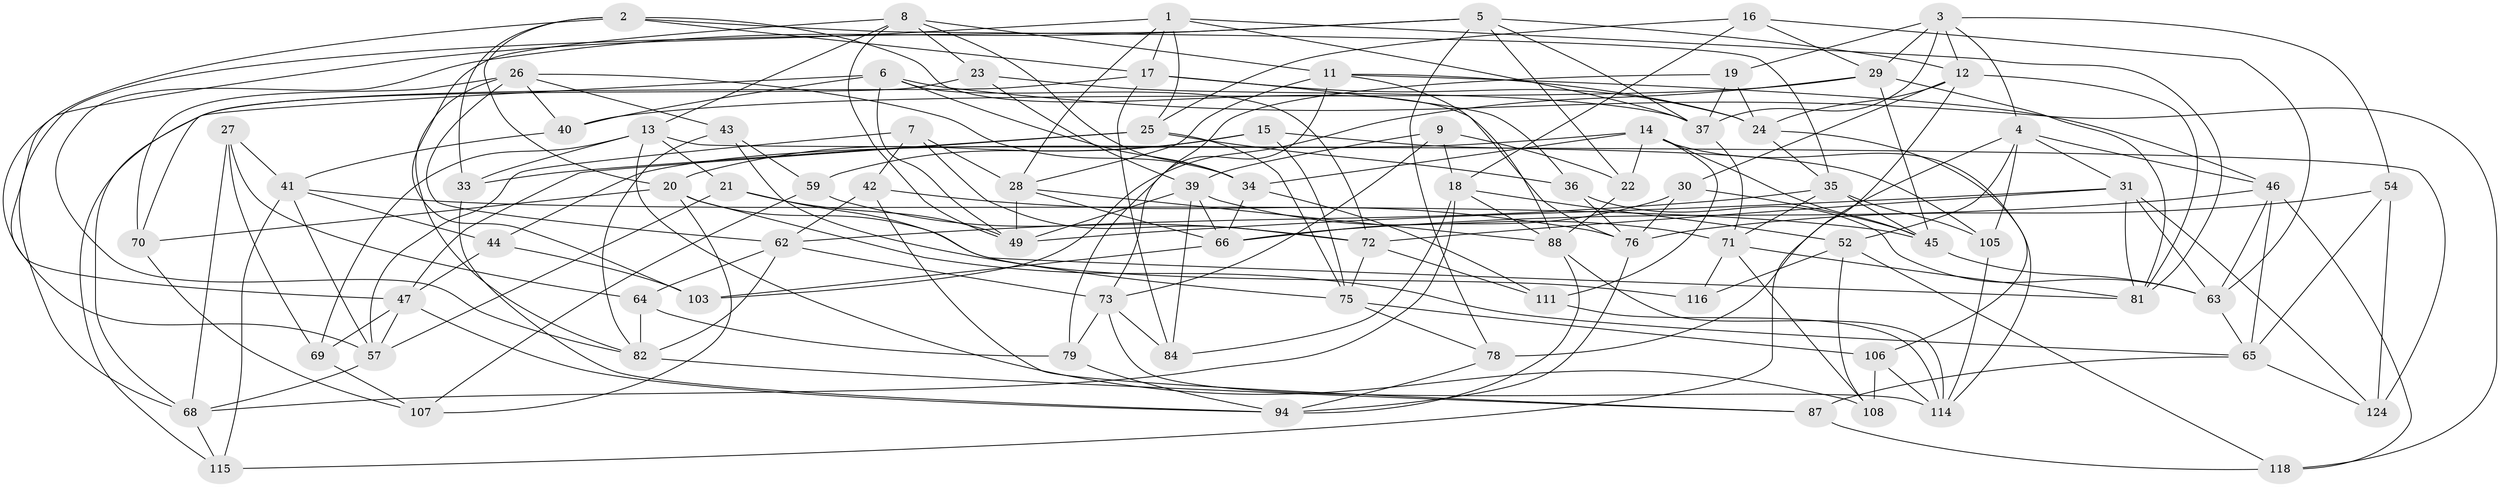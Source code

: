 // original degree distribution, {4: 1.0}
// Generated by graph-tools (version 1.1) at 2025/42/03/06/25 10:42:16]
// undirected, 81 vertices, 207 edges
graph export_dot {
graph [start="1"]
  node [color=gray90,style=filled];
  1 [super="+96"];
  2 [super="+60"];
  3 [super="+101"];
  4 [super="+61"];
  5 [super="+48"];
  6 [super="+74"];
  7;
  8 [super="+10"];
  9;
  11 [super="+97"];
  12 [super="+127"];
  13 [super="+32"];
  14 [super="+110"];
  15;
  16;
  17 [super="+53"];
  18 [super="+123"];
  19;
  20 [super="+119"];
  21;
  22;
  23;
  24 [super="+80"];
  25 [super="+38"];
  26 [super="+104"];
  27;
  28 [super="+51"];
  29 [super="+102"];
  30;
  31 [super="+77"];
  33;
  34 [super="+50"];
  35 [super="+100"];
  36;
  37 [super="+67"];
  39 [super="+95"];
  40;
  41 [super="+117"];
  42;
  43;
  44;
  45 [super="+56"];
  46 [super="+90"];
  47 [super="+98"];
  49 [super="+55"];
  52 [super="+93"];
  54;
  57 [super="+58"];
  59;
  62 [super="+86"];
  63 [super="+113"];
  64;
  65 [super="+122"];
  66 [super="+85"];
  68 [super="+91"];
  69;
  70;
  71 [super="+89"];
  72 [super="+120"];
  73 [super="+112"];
  75 [super="+109"];
  76 [super="+121"];
  78;
  79;
  81 [super="+92"];
  82 [super="+83"];
  84;
  87;
  88 [super="+126"];
  94 [super="+99"];
  103;
  105;
  106;
  107;
  108;
  111;
  114 [super="+125"];
  115;
  116;
  118;
  124;
  1 -- 37;
  1 -- 81;
  1 -- 25;
  1 -- 28;
  1 -- 17;
  1 -- 57;
  2 -- 17;
  2 -- 76;
  2 -- 20;
  2 -- 33;
  2 -- 35;
  2 -- 47;
  3 -- 29;
  3 -- 12;
  3 -- 37;
  3 -- 19;
  3 -- 4;
  3 -- 54;
  4 -- 115;
  4 -- 46;
  4 -- 105;
  4 -- 52;
  4 -- 31;
  5 -- 78;
  5 -- 82;
  5 -- 12;
  5 -- 22;
  5 -- 68;
  5 -- 37;
  6 -- 72;
  6 -- 118;
  6 -- 40;
  6 -- 70;
  6 -- 49;
  6 -- 34;
  7 -- 42;
  7 -- 57;
  7 -- 72;
  7 -- 28;
  8 -- 13;
  8 -- 11;
  8 -- 103;
  8 -- 49;
  8 -- 23;
  8 -- 34;
  9 -- 18;
  9 -- 22;
  9 -- 73;
  9 -- 39;
  11 -- 46;
  11 -- 88;
  11 -- 24;
  11 -- 73;
  11 -- 28;
  12 -- 78;
  12 -- 81;
  12 -- 30;
  12 -- 24;
  13 -- 124;
  13 -- 33;
  13 -- 21;
  13 -- 69;
  13 -- 108;
  14 -- 34;
  14 -- 44;
  14 -- 45;
  14 -- 111;
  14 -- 22;
  14 -- 114;
  15 -- 105;
  15 -- 20;
  15 -- 59;
  15 -- 75;
  16 -- 63;
  16 -- 25;
  16 -- 29;
  16 -- 18;
  17 -- 115;
  17 -- 84;
  17 -- 24;
  17 -- 36;
  18 -- 52;
  18 -- 68;
  18 -- 88;
  18 -- 84;
  19 -- 24;
  19 -- 79;
  19 -- 37;
  20 -- 70;
  20 -- 107;
  20 -- 65;
  20 -- 81;
  21 -- 49;
  21 -- 116;
  21 -- 57;
  22 -- 88;
  23 -- 68;
  23 -- 39;
  23 -- 37;
  24 -- 35;
  24 -- 106;
  25 -- 75;
  25 -- 36;
  25 -- 47;
  25 -- 33;
  26 -- 40;
  26 -- 43;
  26 -- 70;
  26 -- 82;
  26 -- 62;
  26 -- 34;
  27 -- 64;
  27 -- 69;
  27 -- 41;
  27 -- 68;
  28 -- 88;
  28 -- 66;
  28 -- 49;
  29 -- 103;
  29 -- 40;
  29 -- 45;
  29 -- 81;
  30 -- 76;
  30 -- 45;
  30 -- 66;
  31 -- 81;
  31 -- 72;
  31 -- 124;
  31 -- 63;
  31 -- 49;
  33 -- 94;
  34 -- 111;
  34 -- 66;
  35 -- 71;
  35 -- 62;
  35 -- 105;
  35 -- 45;
  36 -- 76;
  36 -- 63;
  37 -- 71;
  39 -- 84;
  39 -- 66;
  39 -- 49;
  39 -- 71;
  40 -- 41;
  41 -- 45;
  41 -- 57;
  41 -- 115;
  41 -- 44;
  42 -- 87;
  42 -- 62;
  42 -- 76;
  43 -- 59;
  43 -- 82;
  43 -- 75;
  44 -- 103;
  44 -- 47;
  45 -- 63;
  46 -- 118;
  46 -- 66;
  46 -- 63;
  46 -- 65;
  47 -- 69;
  47 -- 57;
  47 -- 94;
  52 -- 118;
  52 -- 116 [weight=2];
  52 -- 108;
  54 -- 124;
  54 -- 65;
  54 -- 76;
  57 -- 68;
  59 -- 107;
  59 -- 72;
  62 -- 82;
  62 -- 64;
  62 -- 73;
  63 -- 65;
  64 -- 82;
  64 -- 79;
  65 -- 87;
  65 -- 124;
  66 -- 103;
  68 -- 115;
  69 -- 107;
  70 -- 107;
  71 -- 116;
  71 -- 108;
  71 -- 81;
  72 -- 111;
  72 -- 75;
  73 -- 84;
  73 -- 114;
  73 -- 79;
  75 -- 106;
  75 -- 78;
  76 -- 94;
  78 -- 94;
  79 -- 94;
  82 -- 87;
  87 -- 118;
  88 -- 94;
  88 -- 114;
  105 -- 114;
  106 -- 114;
  106 -- 108;
  111 -- 114;
}
